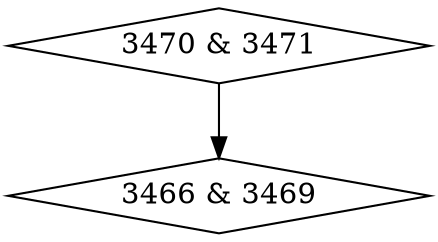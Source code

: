 digraph {
0 [label = "3466 & 3469", shape = diamond];
1 [label = "3470 & 3471", shape = diamond];
1->0;
}
